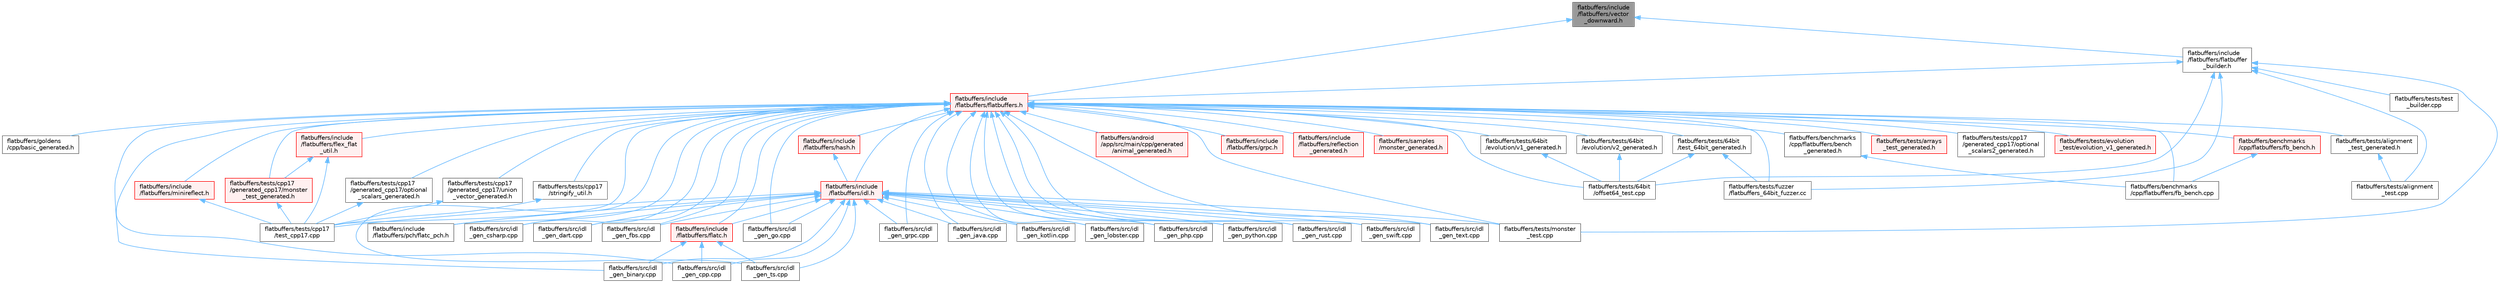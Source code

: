 digraph "flatbuffers/include/flatbuffers/vector_downward.h"
{
 // LATEX_PDF_SIZE
  bgcolor="transparent";
  edge [fontname=Helvetica,fontsize=10,labelfontname=Helvetica,labelfontsize=10];
  node [fontname=Helvetica,fontsize=10,shape=box,height=0.2,width=0.4];
  Node1 [id="Node000001",label="flatbuffers/include\l/flatbuffers/vector\l_downward.h",height=0.2,width=0.4,color="gray40", fillcolor="grey60", style="filled", fontcolor="black",tooltip=" "];
  Node1 -> Node2 [id="edge1_Node000001_Node000002",dir="back",color="steelblue1",style="solid",tooltip=" "];
  Node2 [id="Node000002",label="flatbuffers/include\l/flatbuffers/flatbuffer\l_builder.h",height=0.2,width=0.4,color="grey40", fillcolor="white", style="filled",URL="$flatbuffer__builder_8h.html",tooltip=" "];
  Node2 -> Node3 [id="edge2_Node000002_Node000003",dir="back",color="steelblue1",style="solid",tooltip=" "];
  Node3 [id="Node000003",label="flatbuffers/include\l/flatbuffers/flatbuffers.h",height=0.2,width=0.4,color="red", fillcolor="#FFF0F0", style="filled",URL="$flatbuffers_8h.html",tooltip=" "];
  Node3 -> Node4 [id="edge3_Node000003_Node000004",dir="back",color="steelblue1",style="solid",tooltip=" "];
  Node4 [id="Node000004",label="flatbuffers/android\l/app/src/main/cpp/generated\l/animal_generated.h",height=0.2,width=0.4,color="red", fillcolor="#FFF0F0", style="filled",URL="$animal__generated_8h.html",tooltip=" "];
  Node3 -> Node6 [id="edge4_Node000003_Node000006",dir="back",color="steelblue1",style="solid",tooltip=" "];
  Node6 [id="Node000006",label="flatbuffers/benchmarks\l/cpp/flatbuffers/bench\l_generated.h",height=0.2,width=0.4,color="grey40", fillcolor="white", style="filled",URL="$bench__generated_8h.html",tooltip=" "];
  Node6 -> Node7 [id="edge5_Node000006_Node000007",dir="back",color="steelblue1",style="solid",tooltip=" "];
  Node7 [id="Node000007",label="flatbuffers/benchmarks\l/cpp/flatbuffers/fb_bench.cpp",height=0.2,width=0.4,color="grey40", fillcolor="white", style="filled",URL="$fb__bench_8cpp.html",tooltip=" "];
  Node3 -> Node7 [id="edge6_Node000003_Node000007",dir="back",color="steelblue1",style="solid",tooltip=" "];
  Node3 -> Node8 [id="edge7_Node000003_Node000008",dir="back",color="steelblue1",style="solid",tooltip=" "];
  Node8 [id="Node000008",label="flatbuffers/benchmarks\l/cpp/flatbuffers/fb_bench.h",height=0.2,width=0.4,color="red", fillcolor="#FFF0F0", style="filled",URL="$fb__bench_8h.html",tooltip=" "];
  Node8 -> Node7 [id="edge8_Node000008_Node000007",dir="back",color="steelblue1",style="solid",tooltip=" "];
  Node3 -> Node10 [id="edge9_Node000003_Node000010",dir="back",color="steelblue1",style="solid",tooltip=" "];
  Node10 [id="Node000010",label="flatbuffers/goldens\l/cpp/basic_generated.h",height=0.2,width=0.4,color="grey40", fillcolor="white", style="filled",URL="$basic__generated_8h.html",tooltip=" "];
  Node3 -> Node11 [id="edge10_Node000003_Node000011",dir="back",color="steelblue1",style="solid",tooltip=" "];
  Node11 [id="Node000011",label="flatbuffers/include\l/flatbuffers/flatc.h",height=0.2,width=0.4,color="red", fillcolor="#FFF0F0", style="filled",URL="$flatc_8h.html",tooltip=" "];
  Node11 -> Node14 [id="edge11_Node000011_Node000014",dir="back",color="steelblue1",style="solid",tooltip=" "];
  Node14 [id="Node000014",label="flatbuffers/src/idl\l_gen_binary.cpp",height=0.2,width=0.4,color="grey40", fillcolor="white", style="filled",URL="$idl__gen__binary_8cpp.html",tooltip=" "];
  Node11 -> Node15 [id="edge12_Node000011_Node000015",dir="back",color="steelblue1",style="solid",tooltip=" "];
  Node15 [id="Node000015",label="flatbuffers/src/idl\l_gen_cpp.cpp",height=0.2,width=0.4,color="grey40", fillcolor="white", style="filled",URL="$idl__gen__cpp_8cpp.html",tooltip=" "];
  Node11 -> Node16 [id="edge13_Node000011_Node000016",dir="back",color="steelblue1",style="solid",tooltip=" "];
  Node16 [id="Node000016",label="flatbuffers/src/idl\l_gen_ts.cpp",height=0.2,width=0.4,color="grey40", fillcolor="white", style="filled",URL="$idl__gen__ts_8cpp.html",tooltip=" "];
  Node3 -> Node17 [id="edge14_Node000003_Node000017",dir="back",color="steelblue1",style="solid",tooltip=" "];
  Node17 [id="Node000017",label="flatbuffers/include\l/flatbuffers/flex_flat\l_util.h",height=0.2,width=0.4,color="red", fillcolor="#FFF0F0", style="filled",URL="$flex__flat__util_8h.html",tooltip=" "];
  Node17 -> Node18 [id="edge15_Node000017_Node000018",dir="back",color="steelblue1",style="solid",tooltip=" "];
  Node18 [id="Node000018",label="flatbuffers/tests/cpp17\l/generated_cpp17/monster\l_test_generated.h",height=0.2,width=0.4,color="red", fillcolor="#FFF0F0", style="filled",URL="$cpp17_2generated__cpp17_2monster__test__generated_8h.html",tooltip=" "];
  Node18 -> Node19 [id="edge16_Node000018_Node000019",dir="back",color="steelblue1",style="solid",tooltip=" "];
  Node19 [id="Node000019",label="flatbuffers/tests/cpp17\l/test_cpp17.cpp",height=0.2,width=0.4,color="grey40", fillcolor="white", style="filled",URL="$test__cpp17_8cpp.html",tooltip=" "];
  Node17 -> Node19 [id="edge17_Node000017_Node000019",dir="back",color="steelblue1",style="solid",tooltip=" "];
  Node3 -> Node44 [id="edge18_Node000003_Node000044",dir="back",color="steelblue1",style="solid",tooltip=" "];
  Node44 [id="Node000044",label="flatbuffers/include\l/flatbuffers/grpc.h",height=0.2,width=0.4,color="red", fillcolor="#FFF0F0", style="filled",URL="$grpc_8h.html",tooltip=" "];
  Node3 -> Node45 [id="edge19_Node000003_Node000045",dir="back",color="steelblue1",style="solid",tooltip=" "];
  Node45 [id="Node000045",label="flatbuffers/include\l/flatbuffers/hash.h",height=0.2,width=0.4,color="red", fillcolor="#FFF0F0", style="filled",URL="$hash_8h.html",tooltip=" "];
  Node45 -> Node46 [id="edge20_Node000045_Node000046",dir="back",color="steelblue1",style="solid",tooltip=" "];
  Node46 [id="Node000046",label="flatbuffers/include\l/flatbuffers/idl.h",height=0.2,width=0.4,color="red", fillcolor="#FFF0F0", style="filled",URL="$idl_8h.html",tooltip=" "];
  Node46 -> Node11 [id="edge21_Node000046_Node000011",dir="back",color="steelblue1",style="solid",tooltip=" "];
  Node46 -> Node90 [id="edge22_Node000046_Node000090",dir="back",color="steelblue1",style="solid",tooltip=" "];
  Node90 [id="Node000090",label="flatbuffers/include\l/flatbuffers/pch/flatc_pch.h",height=0.2,width=0.4,color="grey40", fillcolor="white", style="filled",URL="$flatc__pch_8h.html",tooltip=" "];
  Node46 -> Node14 [id="edge23_Node000046_Node000014",dir="back",color="steelblue1",style="solid",tooltip=" "];
  Node46 -> Node15 [id="edge24_Node000046_Node000015",dir="back",color="steelblue1",style="solid",tooltip=" "];
  Node46 -> Node69 [id="edge25_Node000046_Node000069",dir="back",color="steelblue1",style="solid",tooltip=" "];
  Node69 [id="Node000069",label="flatbuffers/src/idl\l_gen_csharp.cpp",height=0.2,width=0.4,color="grey40", fillcolor="white", style="filled",URL="$idl__gen__csharp_8cpp.html",tooltip=" "];
  Node46 -> Node53 [id="edge26_Node000046_Node000053",dir="back",color="steelblue1",style="solid",tooltip=" "];
  Node53 [id="Node000053",label="flatbuffers/src/idl\l_gen_dart.cpp",height=0.2,width=0.4,color="grey40", fillcolor="white", style="filled",URL="$idl__gen__dart_8cpp.html",tooltip=" "];
  Node46 -> Node71 [id="edge27_Node000046_Node000071",dir="back",color="steelblue1",style="solid",tooltip=" "];
  Node71 [id="Node000071",label="flatbuffers/src/idl\l_gen_fbs.cpp",height=0.2,width=0.4,color="grey40", fillcolor="white", style="filled",URL="$idl__gen__fbs_8cpp.html",tooltip=" "];
  Node46 -> Node54 [id="edge28_Node000046_Node000054",dir="back",color="steelblue1",style="solid",tooltip=" "];
  Node54 [id="Node000054",label="flatbuffers/src/idl\l_gen_go.cpp",height=0.2,width=0.4,color="grey40", fillcolor="white", style="filled",URL="$idl__gen__go_8cpp.html",tooltip=" "];
  Node46 -> Node49 [id="edge29_Node000046_Node000049",dir="back",color="steelblue1",style="solid",tooltip=" "];
  Node49 [id="Node000049",label="flatbuffers/src/idl\l_gen_grpc.cpp",height=0.2,width=0.4,color="grey40", fillcolor="white", style="filled",URL="$idl__gen__grpc_8cpp.html",tooltip=" "];
  Node46 -> Node55 [id="edge30_Node000046_Node000055",dir="back",color="steelblue1",style="solid",tooltip=" "];
  Node55 [id="Node000055",label="flatbuffers/src/idl\l_gen_java.cpp",height=0.2,width=0.4,color="grey40", fillcolor="white", style="filled",URL="$idl__gen__java_8cpp.html",tooltip=" "];
  Node46 -> Node56 [id="edge31_Node000046_Node000056",dir="back",color="steelblue1",style="solid",tooltip=" "];
  Node56 [id="Node000056",label="flatbuffers/src/idl\l_gen_kotlin.cpp",height=0.2,width=0.4,color="grey40", fillcolor="white", style="filled",URL="$idl__gen__kotlin_8cpp.html",tooltip=" "];
  Node46 -> Node80 [id="edge32_Node000046_Node000080",dir="back",color="steelblue1",style="solid",tooltip=" "];
  Node80 [id="Node000080",label="flatbuffers/src/idl\l_gen_lobster.cpp",height=0.2,width=0.4,color="grey40", fillcolor="white", style="filled",URL="$idl__gen__lobster_8cpp.html",tooltip=" "];
  Node46 -> Node82 [id="edge33_Node000046_Node000082",dir="back",color="steelblue1",style="solid",tooltip=" "];
  Node82 [id="Node000082",label="flatbuffers/src/idl\l_gen_php.cpp",height=0.2,width=0.4,color="grey40", fillcolor="white", style="filled",URL="$idl__gen__php_8cpp.html",tooltip=" "];
  Node46 -> Node51 [id="edge34_Node000046_Node000051",dir="back",color="steelblue1",style="solid",tooltip=" "];
  Node51 [id="Node000051",label="flatbuffers/src/idl\l_gen_python.cpp",height=0.2,width=0.4,color="grey40", fillcolor="white", style="filled",URL="$idl__gen__python_8cpp.html",tooltip=" "];
  Node46 -> Node58 [id="edge35_Node000046_Node000058",dir="back",color="steelblue1",style="solid",tooltip=" "];
  Node58 [id="Node000058",label="flatbuffers/src/idl\l_gen_rust.cpp",height=0.2,width=0.4,color="grey40", fillcolor="white", style="filled",URL="$idl__gen__rust_8cpp.html",tooltip=" "];
  Node46 -> Node59 [id="edge36_Node000046_Node000059",dir="back",color="steelblue1",style="solid",tooltip=" "];
  Node59 [id="Node000059",label="flatbuffers/src/idl\l_gen_swift.cpp",height=0.2,width=0.4,color="grey40", fillcolor="white", style="filled",URL="$idl__gen__swift_8cpp.html",tooltip=" "];
  Node46 -> Node86 [id="edge37_Node000046_Node000086",dir="back",color="steelblue1",style="solid",tooltip=" "];
  Node86 [id="Node000086",label="flatbuffers/src/idl\l_gen_text.cpp",height=0.2,width=0.4,color="grey40", fillcolor="white", style="filled",URL="$idl__gen__text_8cpp.html",tooltip=" "];
  Node46 -> Node16 [id="edge38_Node000046_Node000016",dir="back",color="steelblue1",style="solid",tooltip=" "];
  Node46 -> Node19 [id="edge39_Node000046_Node000019",dir="back",color="steelblue1",style="solid",tooltip=" "];
  Node46 -> Node24 [id="edge40_Node000046_Node000024",dir="back",color="steelblue1",style="solid",tooltip=" "];
  Node24 [id="Node000024",label="flatbuffers/tests/monster\l_test.cpp",height=0.2,width=0.4,color="grey40", fillcolor="white", style="filled",URL="$monster__test_8cpp.html",tooltip=" "];
  Node3 -> Node46 [id="edge41_Node000003_Node000046",dir="back",color="steelblue1",style="solid",tooltip=" "];
  Node3 -> Node106 [id="edge42_Node000003_Node000106",dir="back",color="steelblue1",style="solid",tooltip=" "];
  Node106 [id="Node000106",label="flatbuffers/include\l/flatbuffers/minireflect.h",height=0.2,width=0.4,color="red", fillcolor="#FFF0F0", style="filled",URL="$minireflect_8h.html",tooltip=" "];
  Node106 -> Node19 [id="edge43_Node000106_Node000019",dir="back",color="steelblue1",style="solid",tooltip=" "];
  Node3 -> Node90 [id="edge44_Node000003_Node000090",dir="back",color="steelblue1",style="solid",tooltip=" "];
  Node3 -> Node107 [id="edge45_Node000003_Node000107",dir="back",color="steelblue1",style="solid",tooltip=" "];
  Node107 [id="Node000107",label="flatbuffers/include\l/flatbuffers/reflection\l_generated.h",height=0.2,width=0.4,color="red", fillcolor="#FFF0F0", style="filled",URL="$reflection__generated_8h.html",tooltip=" "];
  Node3 -> Node117 [id="edge46_Node000003_Node000117",dir="back",color="steelblue1",style="solid",tooltip=" "];
  Node117 [id="Node000117",label="flatbuffers/samples\l/monster_generated.h",height=0.2,width=0.4,color="red", fillcolor="#FFF0F0", style="filled",URL="$monster__generated_8h.html",tooltip=" "];
  Node3 -> Node14 [id="edge47_Node000003_Node000014",dir="back",color="steelblue1",style="solid",tooltip=" "];
  Node3 -> Node15 [id="edge48_Node000003_Node000015",dir="back",color="steelblue1",style="solid",tooltip=" "];
  Node3 -> Node69 [id="edge49_Node000003_Node000069",dir="back",color="steelblue1",style="solid",tooltip=" "];
  Node3 -> Node53 [id="edge50_Node000003_Node000053",dir="back",color="steelblue1",style="solid",tooltip=" "];
  Node3 -> Node71 [id="edge51_Node000003_Node000071",dir="back",color="steelblue1",style="solid",tooltip=" "];
  Node3 -> Node54 [id="edge52_Node000003_Node000054",dir="back",color="steelblue1",style="solid",tooltip=" "];
  Node3 -> Node49 [id="edge53_Node000003_Node000049",dir="back",color="steelblue1",style="solid",tooltip=" "];
  Node3 -> Node55 [id="edge54_Node000003_Node000055",dir="back",color="steelblue1",style="solid",tooltip=" "];
  Node3 -> Node56 [id="edge55_Node000003_Node000056",dir="back",color="steelblue1",style="solid",tooltip=" "];
  Node3 -> Node80 [id="edge56_Node000003_Node000080",dir="back",color="steelblue1",style="solid",tooltip=" "];
  Node3 -> Node82 [id="edge57_Node000003_Node000082",dir="back",color="steelblue1",style="solid",tooltip=" "];
  Node3 -> Node51 [id="edge58_Node000003_Node000051",dir="back",color="steelblue1",style="solid",tooltip=" "];
  Node3 -> Node58 [id="edge59_Node000003_Node000058",dir="back",color="steelblue1",style="solid",tooltip=" "];
  Node3 -> Node59 [id="edge60_Node000003_Node000059",dir="back",color="steelblue1",style="solid",tooltip=" "];
  Node3 -> Node86 [id="edge61_Node000003_Node000086",dir="back",color="steelblue1",style="solid",tooltip=" "];
  Node3 -> Node16 [id="edge62_Node000003_Node000016",dir="back",color="steelblue1",style="solid",tooltip=" "];
  Node3 -> Node119 [id="edge63_Node000003_Node000119",dir="back",color="steelblue1",style="solid",tooltip=" "];
  Node119 [id="Node000119",label="flatbuffers/tests/64bit\l/evolution/v1_generated.h",height=0.2,width=0.4,color="grey40", fillcolor="white", style="filled",URL="$v1__generated_8h.html",tooltip=" "];
  Node119 -> Node120 [id="edge64_Node000119_Node000120",dir="back",color="steelblue1",style="solid",tooltip=" "];
  Node120 [id="Node000120",label="flatbuffers/tests/64bit\l/offset64_test.cpp",height=0.2,width=0.4,color="grey40", fillcolor="white", style="filled",URL="$offset64__test_8cpp.html",tooltip=" "];
  Node3 -> Node121 [id="edge65_Node000003_Node000121",dir="back",color="steelblue1",style="solid",tooltip=" "];
  Node121 [id="Node000121",label="flatbuffers/tests/64bit\l/evolution/v2_generated.h",height=0.2,width=0.4,color="grey40", fillcolor="white", style="filled",URL="$v2__generated_8h.html",tooltip=" "];
  Node121 -> Node120 [id="edge66_Node000121_Node000120",dir="back",color="steelblue1",style="solid",tooltip=" "];
  Node3 -> Node120 [id="edge67_Node000003_Node000120",dir="back",color="steelblue1",style="solid",tooltip=" "];
  Node3 -> Node122 [id="edge68_Node000003_Node000122",dir="back",color="steelblue1",style="solid",tooltip=" "];
  Node122 [id="Node000122",label="flatbuffers/tests/64bit\l/test_64bit_generated.h",height=0.2,width=0.4,color="grey40", fillcolor="white", style="filled",URL="$test__64bit__generated_8h.html",tooltip=" "];
  Node122 -> Node120 [id="edge69_Node000122_Node000120",dir="back",color="steelblue1",style="solid",tooltip=" "];
  Node122 -> Node116 [id="edge70_Node000122_Node000116",dir="back",color="steelblue1",style="solid",tooltip=" "];
  Node116 [id="Node000116",label="flatbuffers/tests/fuzzer\l/flatbuffers_64bit_fuzzer.cc",height=0.2,width=0.4,color="grey40", fillcolor="white", style="filled",URL="$flatbuffers__64bit__fuzzer_8cc.html",tooltip=" "];
  Node3 -> Node123 [id="edge71_Node000003_Node000123",dir="back",color="steelblue1",style="solid",tooltip=" "];
  Node123 [id="Node000123",label="flatbuffers/tests/alignment\l_test_generated.h",height=0.2,width=0.4,color="grey40", fillcolor="white", style="filled",URL="$alignment__test__generated_8h.html",tooltip=" "];
  Node123 -> Node124 [id="edge72_Node000123_Node000124",dir="back",color="steelblue1",style="solid",tooltip=" "];
  Node124 [id="Node000124",label="flatbuffers/tests/alignment\l_test.cpp",height=0.2,width=0.4,color="grey40", fillcolor="white", style="filled",URL="$alignment__test_8cpp.html",tooltip=" "];
  Node3 -> Node125 [id="edge73_Node000003_Node000125",dir="back",color="steelblue1",style="solid",tooltip=" "];
  Node125 [id="Node000125",label="flatbuffers/tests/arrays\l_test_generated.h",height=0.2,width=0.4,color="red", fillcolor="#FFF0F0", style="filled",URL="$arrays__test__generated_8h.html",tooltip=" "];
  Node3 -> Node18 [id="edge74_Node000003_Node000018",dir="back",color="steelblue1",style="solid",tooltip=" "];
  Node3 -> Node126 [id="edge75_Node000003_Node000126",dir="back",color="steelblue1",style="solid",tooltip=" "];
  Node126 [id="Node000126",label="flatbuffers/tests/cpp17\l/generated_cpp17/optional\l_scalars2_generated.h",height=0.2,width=0.4,color="grey40", fillcolor="white", style="filled",URL="$optional__scalars2__generated_8h.html",tooltip=" "];
  Node3 -> Node127 [id="edge76_Node000003_Node000127",dir="back",color="steelblue1",style="solid",tooltip=" "];
  Node127 [id="Node000127",label="flatbuffers/tests/cpp17\l/generated_cpp17/optional\l_scalars_generated.h",height=0.2,width=0.4,color="grey40", fillcolor="white", style="filled",URL="$cpp17_2generated__cpp17_2optional__scalars__generated_8h.html",tooltip=" "];
  Node127 -> Node19 [id="edge77_Node000127_Node000019",dir="back",color="steelblue1",style="solid",tooltip=" "];
  Node3 -> Node128 [id="edge78_Node000003_Node000128",dir="back",color="steelblue1",style="solid",tooltip=" "];
  Node128 [id="Node000128",label="flatbuffers/tests/cpp17\l/generated_cpp17/union\l_vector_generated.h",height=0.2,width=0.4,color="grey40", fillcolor="white", style="filled",URL="$cpp17_2generated__cpp17_2union__vector__generated_8h.html",tooltip=" "];
  Node128 -> Node19 [id="edge79_Node000128_Node000019",dir="back",color="steelblue1",style="solid",tooltip=" "];
  Node3 -> Node129 [id="edge80_Node000003_Node000129",dir="back",color="steelblue1",style="solid",tooltip=" "];
  Node129 [id="Node000129",label="flatbuffers/tests/cpp17\l/stringify_util.h",height=0.2,width=0.4,color="grey40", fillcolor="white", style="filled",URL="$stringify__util_8h.html",tooltip=" "];
  Node129 -> Node19 [id="edge81_Node000129_Node000019",dir="back",color="steelblue1",style="solid",tooltip=" "];
  Node3 -> Node19 [id="edge82_Node000003_Node000019",dir="back",color="steelblue1",style="solid",tooltip=" "];
  Node3 -> Node130 [id="edge83_Node000003_Node000130",dir="back",color="steelblue1",style="solid",tooltip=" "];
  Node130 [id="Node000130",label="flatbuffers/tests/evolution\l_test/evolution_v1_generated.h",height=0.2,width=0.4,color="red", fillcolor="#FFF0F0", style="filled",URL="$evolution__v1__generated_8h.html",tooltip=" "];
  Node3 -> Node116 [id="edge84_Node000003_Node000116",dir="back",color="steelblue1",style="solid",tooltip=" "];
  Node3 -> Node24 [id="edge85_Node000003_Node000024",dir="back",color="steelblue1",style="solid",tooltip=" "];
  Node2 -> Node120 [id="edge86_Node000002_Node000120",dir="back",color="steelblue1",style="solid",tooltip=" "];
  Node2 -> Node124 [id="edge87_Node000002_Node000124",dir="back",color="steelblue1",style="solid",tooltip=" "];
  Node2 -> Node116 [id="edge88_Node000002_Node000116",dir="back",color="steelblue1",style="solid",tooltip=" "];
  Node2 -> Node24 [id="edge89_Node000002_Node000024",dir="back",color="steelblue1",style="solid",tooltip=" "];
  Node2 -> Node32 [id="edge90_Node000002_Node000032",dir="back",color="steelblue1",style="solid",tooltip=" "];
  Node32 [id="Node000032",label="flatbuffers/tests/test\l_builder.cpp",height=0.2,width=0.4,color="grey40", fillcolor="white", style="filled",URL="$test__builder_8cpp.html",tooltip=" "];
  Node1 -> Node3 [id="edge91_Node000001_Node000003",dir="back",color="steelblue1",style="solid",tooltip=" "];
}
